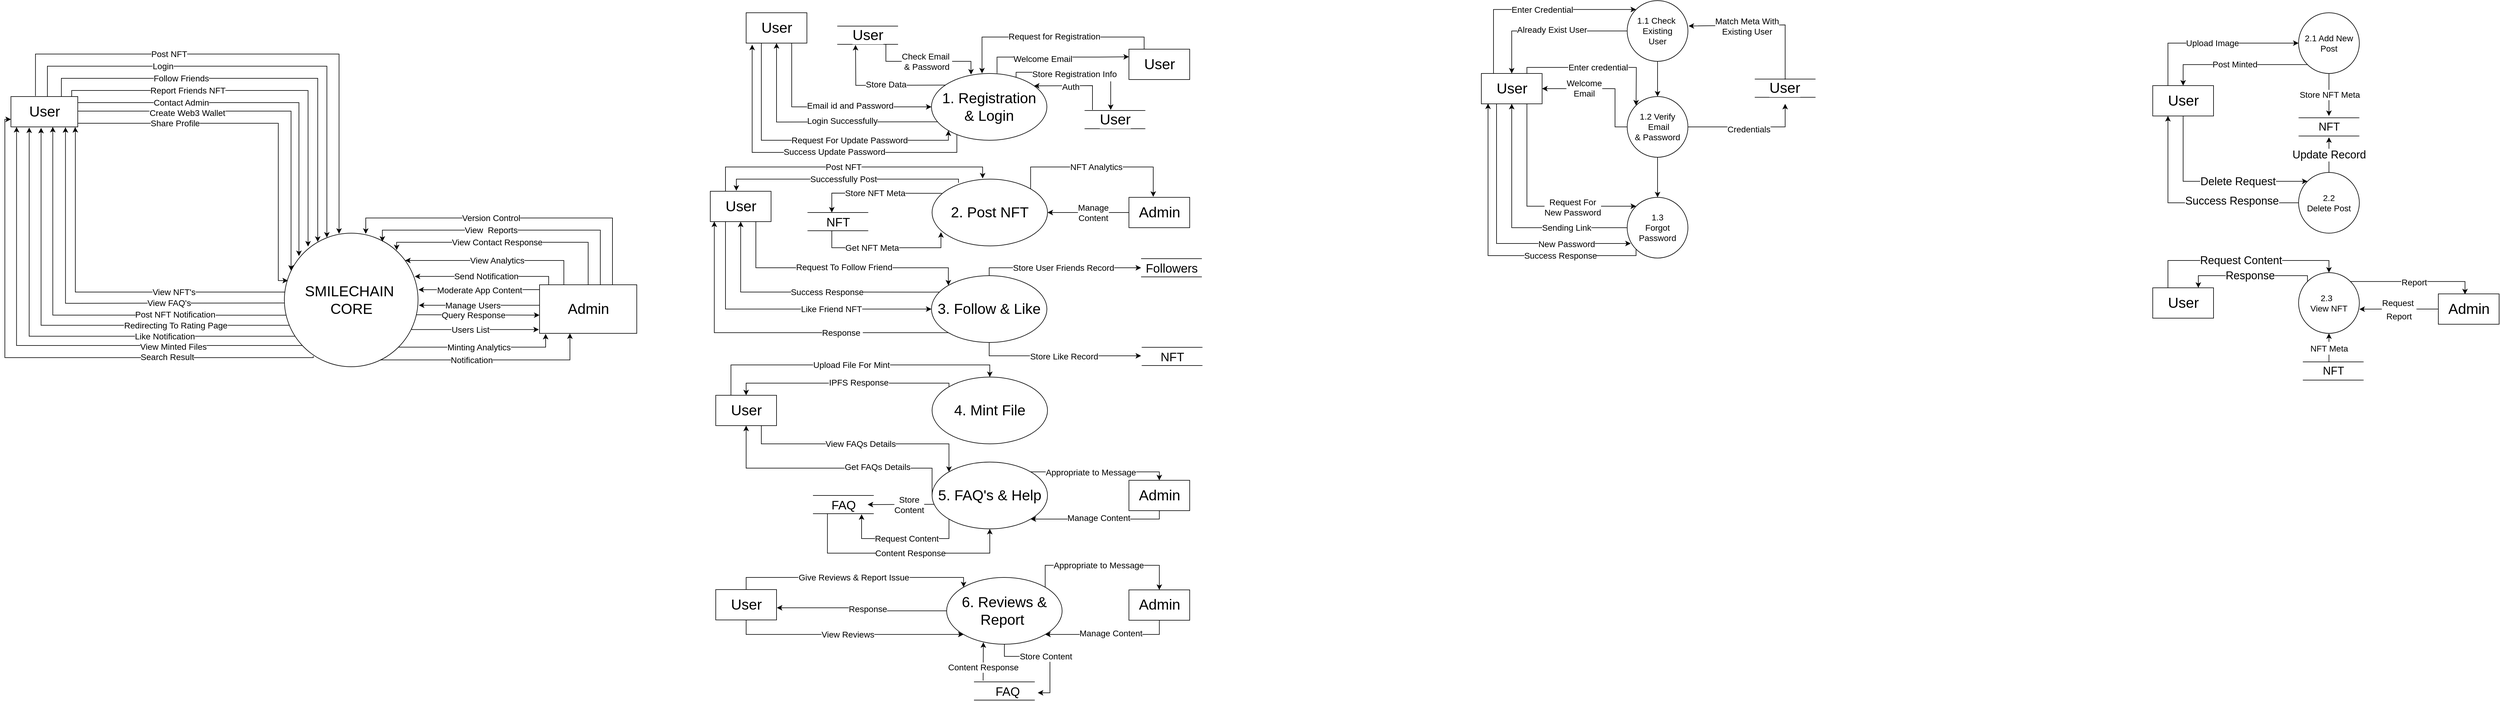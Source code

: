 <mxfile version="20.8.10" type="github">
  <diagram name="Page-1" id="5d7acffa-a066-3a61-03fe-96351882024d">
    <mxGraphModel dx="538" dy="229" grid="1" gridSize="10" guides="1" tooltips="1" connect="1" arrows="1" fold="1" page="1" pageScale="1" pageWidth="1100" pageHeight="850" background="#ffffff" math="0" shadow="0">
      <root>
        <mxCell id="0" />
        <mxCell id="1" parent="0" />
        <mxCell id="1QMK_9NGRWRiEumfAoep-103" value="View FAQ&#39;s" style="edgeStyle=orthogonalEdgeStyle;rounded=0;orthogonalLoop=1;jettySize=auto;html=1;exitX=0;exitY=0.5;exitDx=0;exitDy=0;entryX=0.816;entryY=1.011;entryDx=0;entryDy=0;entryPerimeter=0;fontSize=14;" edge="1" parent="1" target="1QMK_9NGRWRiEumfAoep-128">
          <mxGeometry x="-0.415" relative="1" as="geometry">
            <mxPoint x="490.0" y="578" as="sourcePoint" />
            <mxPoint x="129.98" y="292.85" as="targetPoint" />
            <mxPoint as="offset" />
          </mxGeometry>
        </mxCell>
        <mxCell id="1QMK_9NGRWRiEumfAoep-104" style="edgeStyle=orthogonalEdgeStyle;rounded=0;orthogonalLoop=1;jettySize=auto;html=1;fontSize=14;entryX=0.626;entryY=1;entryDx=0;entryDy=0;entryPerimeter=0;exitX=0.014;exitY=0.614;exitDx=0;exitDy=0;exitPerimeter=0;" edge="1" parent="1" source="1QMK_9NGRWRiEumfAoep-117" target="1QMK_9NGRWRiEumfAoep-128">
          <mxGeometry relative="1" as="geometry">
            <mxPoint x="300.0" y="558" as="targetPoint" />
            <mxPoint x="470" y="618" as="sourcePoint" />
            <Array as="points">
              <mxPoint x="470" y="598" />
              <mxPoint x="109" y="598" />
            </Array>
          </mxGeometry>
        </mxCell>
        <mxCell id="1QMK_9NGRWRiEumfAoep-105" value="Post NFT Notification" style="edgeLabel;html=1;align=center;verticalAlign=middle;resizable=0;points=[];fontSize=14;" vertex="1" connectable="0" parent="1QMK_9NGRWRiEumfAoep-104">
          <mxGeometry x="-0.481" y="-1" relative="1" as="geometry">
            <mxPoint x="-3" as="offset" />
          </mxGeometry>
        </mxCell>
        <mxCell id="1QMK_9NGRWRiEumfAoep-106" style="edgeStyle=orthogonalEdgeStyle;rounded=0;orthogonalLoop=1;jettySize=auto;html=1;exitX=0.038;exitY=0.69;exitDx=0;exitDy=0;entryX=0.451;entryY=1.03;entryDx=0;entryDy=0;entryPerimeter=0;fontSize=14;exitPerimeter=0;" edge="1" parent="1" source="1QMK_9NGRWRiEumfAoep-117" target="1QMK_9NGRWRiEumfAoep-128">
          <mxGeometry relative="1" as="geometry" />
        </mxCell>
        <mxCell id="1QMK_9NGRWRiEumfAoep-107" value="Redirecting To Rating Page" style="edgeLabel;html=1;align=center;verticalAlign=middle;resizable=0;points=[];fontSize=14;" vertex="1" connectable="0" parent="1QMK_9NGRWRiEumfAoep-106">
          <mxGeometry x="-0.449" relative="1" as="geometry">
            <mxPoint x="14" as="offset" />
          </mxGeometry>
        </mxCell>
        <mxCell id="1QMK_9NGRWRiEumfAoep-108" style="edgeStyle=orthogonalEdgeStyle;rounded=0;orthogonalLoop=1;jettySize=auto;html=1;exitX=0;exitY=1;exitDx=0;exitDy=0;entryX=0.084;entryY=1.003;entryDx=0;entryDy=0;entryPerimeter=0;fontSize=14;" edge="1" parent="1" source="1QMK_9NGRWRiEumfAoep-117" target="1QMK_9NGRWRiEumfAoep-128">
          <mxGeometry relative="1" as="geometry">
            <Array as="points">
              <mxPoint x="522" y="648" />
              <mxPoint x="49" y="648" />
            </Array>
          </mxGeometry>
        </mxCell>
        <mxCell id="1QMK_9NGRWRiEumfAoep-109" value="View Minted Files" style="edgeLabel;html=1;align=center;verticalAlign=middle;resizable=0;points=[];fontSize=14;" vertex="1" connectable="0" parent="1QMK_9NGRWRiEumfAoep-108">
          <mxGeometry x="-0.477" y="2" relative="1" as="geometry">
            <mxPoint as="offset" />
          </mxGeometry>
        </mxCell>
        <mxCell id="1QMK_9NGRWRiEumfAoep-110" style="edgeStyle=orthogonalEdgeStyle;rounded=0;orthogonalLoop=1;jettySize=auto;html=1;exitX=0.216;exitY=0.92;exitDx=0;exitDy=0;fontSize=14;entryX=0;entryY=0.75;entryDx=0;entryDy=0;exitPerimeter=0;" edge="1" parent="1" source="1QMK_9NGRWRiEumfAoep-117" target="1QMK_9NGRWRiEumfAoep-128">
          <mxGeometry relative="1" as="geometry">
            <mxPoint x="220" y="678.0" as="targetPoint" />
            <Array as="points">
              <mxPoint x="538" y="668" />
              <mxPoint x="30" y="668" />
              <mxPoint x="30" y="275" />
            </Array>
          </mxGeometry>
        </mxCell>
        <mxCell id="1QMK_9NGRWRiEumfAoep-111" value="Search Result" style="edgeLabel;html=1;align=center;verticalAlign=middle;resizable=0;points=[];fontSize=14;" vertex="1" connectable="0" parent="1QMK_9NGRWRiEumfAoep-110">
          <mxGeometry x="-0.467" y="-1" relative="1" as="geometry">
            <mxPoint as="offset" />
          </mxGeometry>
        </mxCell>
        <mxCell id="1QMK_9NGRWRiEumfAoep-112" style="edgeStyle=orthogonalEdgeStyle;rounded=0;orthogonalLoop=1;jettySize=auto;html=1;exitX=0.986;exitY=0.611;exitDx=0;exitDy=0;fontSize=14;exitPerimeter=0;entryX=-0.001;entryY=0.625;entryDx=0;entryDy=0;entryPerimeter=0;" edge="1" parent="1" source="1QMK_9NGRWRiEumfAoep-117" target="1QMK_9NGRWRiEumfAoep-137">
          <mxGeometry relative="1" as="geometry">
            <mxPoint x="890" y="618" as="targetPoint" />
            <Array as="points">
              <mxPoint x="720" y="597" />
            </Array>
          </mxGeometry>
        </mxCell>
        <mxCell id="1QMK_9NGRWRiEumfAoep-113" value="Query Response" style="edgeLabel;html=1;align=center;verticalAlign=middle;resizable=0;points=[];fontSize=14;" vertex="1" connectable="0" parent="1QMK_9NGRWRiEumfAoep-112">
          <mxGeometry x="-0.247" y="2" relative="1" as="geometry">
            <mxPoint x="17" y="2" as="offset" />
          </mxGeometry>
        </mxCell>
        <mxCell id="1QMK_9NGRWRiEumfAoep-114" style="edgeStyle=orthogonalEdgeStyle;rounded=0;orthogonalLoop=1;jettySize=auto;html=1;entryX=-0.007;entryY=0.922;entryDx=0;entryDy=0;entryPerimeter=0;fontSize=14;exitX=0.954;exitY=0.717;exitDx=0;exitDy=0;exitPerimeter=0;" edge="1" parent="1" source="1QMK_9NGRWRiEumfAoep-117" target="1QMK_9NGRWRiEumfAoep-137">
          <mxGeometry relative="1" as="geometry">
            <mxPoint x="740" y="648" as="sourcePoint" />
            <Array as="points">
              <mxPoint x="700" y="622" />
            </Array>
          </mxGeometry>
        </mxCell>
        <mxCell id="1QMK_9NGRWRiEumfAoep-115" value="Users List" style="edgeLabel;html=1;align=center;verticalAlign=middle;resizable=0;points=[];fontSize=14;" vertex="1" connectable="0" parent="1QMK_9NGRWRiEumfAoep-114">
          <mxGeometry x="-0.083" relative="1" as="geometry">
            <mxPoint as="offset" />
          </mxGeometry>
        </mxCell>
        <mxCell id="1QMK_9NGRWRiEumfAoep-116" value="Minting Analytics" style="edgeStyle=orthogonalEdgeStyle;rounded=0;orthogonalLoop=1;jettySize=auto;html=1;exitX=1;exitY=1;exitDx=0;exitDy=0;fontSize=14;entryX=0.057;entryY=1.011;entryDx=0;entryDy=0;entryPerimeter=0;" edge="1" parent="1" source="1QMK_9NGRWRiEumfAoep-117" target="1QMK_9NGRWRiEumfAoep-137">
          <mxGeometry relative="1" as="geometry">
            <mxPoint x="930" y="648" as="targetPoint" />
            <Array as="points">
              <mxPoint x="920" y="651" />
              <mxPoint x="920" y="629" />
            </Array>
          </mxGeometry>
        </mxCell>
        <mxCell id="1QMK_9NGRWRiEumfAoep-117" value="&lt;font style=&quot;font-size: 24px;&quot;&gt;SMILECHAIN&amp;nbsp;&lt;br&gt;CORE&lt;br&gt;&lt;/font&gt;" style="shape=ellipse;html=1;dashed=0;whitespace=wrap;aspect=fixed;perimeter=ellipsePerimeter;" vertex="1" parent="1">
          <mxGeometry x="490" y="463" width="220" height="220" as="geometry" />
        </mxCell>
        <mxCell id="1QMK_9NGRWRiEumfAoep-118" value="&lt;font style=&quot;font-size: 14px;&quot;&gt;Create Web3 Wallet&lt;/font&gt;" style="edgeStyle=orthogonalEdgeStyle;rounded=0;orthogonalLoop=1;jettySize=auto;html=1;fontSize=24;exitX=1;exitY=0.5;exitDx=0;exitDy=0;entryX=0.05;entryY=0.285;entryDx=0;entryDy=0;entryPerimeter=0;" edge="1" parent="1">
          <mxGeometry x="-0.413" relative="1" as="geometry">
            <Array as="points">
              <mxPoint x="501" y="262" />
            </Array>
            <mxPoint as="offset" />
            <mxPoint x="150" y="262.0" as="sourcePoint" />
            <mxPoint x="501" y="524.7" as="targetPoint" />
          </mxGeometry>
        </mxCell>
        <mxCell id="1QMK_9NGRWRiEumfAoep-119" value="Login" style="edgeStyle=orthogonalEdgeStyle;rounded=0;orthogonalLoop=1;jettySize=auto;html=1;exitX=0.25;exitY=0;exitDx=0;exitDy=0;fontSize=14;entryX=0.318;entryY=0.033;entryDx=0;entryDy=0;entryPerimeter=0;" edge="1" parent="1" source="1QMK_9NGRWRiEumfAoep-128" target="1QMK_9NGRWRiEumfAoep-117">
          <mxGeometry x="-0.339" relative="1" as="geometry">
            <mxPoint as="offset" />
            <mxPoint x="560" y="458" as="targetPoint" />
            <Array as="points">
              <mxPoint x="100" y="238" />
              <mxPoint x="100" y="188" />
              <mxPoint x="560" y="188" />
            </Array>
          </mxGeometry>
        </mxCell>
        <mxCell id="1QMK_9NGRWRiEumfAoep-120" style="edgeStyle=orthogonalEdgeStyle;rounded=0;orthogonalLoop=1;jettySize=auto;html=1;exitX=0.75;exitY=0;exitDx=0;exitDy=0;fontSize=14;entryX=0.236;entryY=0.065;entryDx=0;entryDy=0;entryPerimeter=0;" edge="1" parent="1">
          <mxGeometry relative="1" as="geometry">
            <mxPoint x="544.92" y="477.3" as="targetPoint" />
            <Array as="points">
              <mxPoint x="123" y="238" />
              <mxPoint x="123" y="208" />
              <mxPoint x="545" y="208" />
            </Array>
            <mxPoint x="125.5" y="238" as="sourcePoint" />
          </mxGeometry>
        </mxCell>
        <mxCell id="1QMK_9NGRWRiEumfAoep-121" value="Follow Friends" style="edgeLabel;html=1;align=center;verticalAlign=middle;resizable=0;points=[];fontSize=14;" vertex="1" connectable="0" parent="1QMK_9NGRWRiEumfAoep-120">
          <mxGeometry x="-0.001" y="1" relative="1" as="geometry">
            <mxPoint x="-132" y="1" as="offset" />
          </mxGeometry>
        </mxCell>
        <mxCell id="1QMK_9NGRWRiEumfAoep-122" style="edgeStyle=orthogonalEdgeStyle;rounded=0;orthogonalLoop=1;jettySize=auto;html=1;exitX=0.909;exitY=0;exitDx=0;exitDy=0;fontSize=14;exitPerimeter=0;" edge="1" parent="1" source="1QMK_9NGRWRiEumfAoep-128">
          <mxGeometry relative="1" as="geometry">
            <mxPoint x="150.11" y="254.9" as="sourcePoint" />
            <mxPoint x="529" y="485" as="targetPoint" />
            <Array as="points">
              <mxPoint x="140" y="228" />
              <mxPoint x="529" y="228" />
            </Array>
          </mxGeometry>
        </mxCell>
        <mxCell id="1QMK_9NGRWRiEumfAoep-123" value="Report Friends NFT" style="edgeLabel;html=1;align=center;verticalAlign=middle;resizable=0;points=[];fontSize=14;" vertex="1" connectable="0" parent="1QMK_9NGRWRiEumfAoep-122">
          <mxGeometry x="-0.118" y="2" relative="1" as="geometry">
            <mxPoint x="-89" y="2" as="offset" />
          </mxGeometry>
        </mxCell>
        <mxCell id="1QMK_9NGRWRiEumfAoep-124" value="&lt;font style=&quot;font-size: 14px;&quot;&gt;Contact Admin&lt;/font&gt;" style="edgeStyle=orthogonalEdgeStyle;rounded=0;orthogonalLoop=1;jettySize=auto;html=1;exitX=0.993;exitY=0.697;exitDx=0;exitDy=0;exitPerimeter=0;" edge="1" parent="1" source="1QMK_9NGRWRiEumfAoep-128">
          <mxGeometry x="-0.391" relative="1" as="geometry">
            <Array as="points">
              <mxPoint x="149" y="248" />
              <mxPoint x="514" y="248" />
            </Array>
            <mxPoint as="offset" />
            <mxPoint x="154" y="270.5" as="sourcePoint" />
            <mxPoint x="514" y="500.687" as="targetPoint" />
          </mxGeometry>
        </mxCell>
        <mxCell id="1QMK_9NGRWRiEumfAoep-125" value="Share Profile" style="edgeStyle=orthogonalEdgeStyle;rounded=0;orthogonalLoop=1;jettySize=auto;html=1;exitX=1;exitY=0.75;exitDx=0;exitDy=0;entryX=0.027;entryY=0.337;entryDx=0;entryDy=0;entryPerimeter=0;fontSize=14;" edge="1" parent="1">
          <mxGeometry x="-0.465" relative="1" as="geometry">
            <Array as="points">
              <mxPoint x="150" y="282" />
              <mxPoint x="480" y="282" />
              <mxPoint x="480" y="541" />
            </Array>
            <mxPoint x="150" y="279.5" as="sourcePoint" />
            <mxPoint x="495.94" y="541.14" as="targetPoint" />
            <mxPoint as="offset" />
          </mxGeometry>
        </mxCell>
        <mxCell id="1QMK_9NGRWRiEumfAoep-126" style="edgeStyle=orthogonalEdgeStyle;rounded=0;orthogonalLoop=1;jettySize=auto;html=1;exitX=0.367;exitY=-0.019;exitDx=0;exitDy=0;exitPerimeter=0;" edge="1" parent="1" source="1QMK_9NGRWRiEumfAoep-128">
          <mxGeometry relative="1" as="geometry">
            <mxPoint x="80" y="188" as="sourcePoint" />
            <mxPoint x="580" y="464" as="targetPoint" />
            <Array as="points">
              <mxPoint x="80" y="168" />
              <mxPoint x="580" y="168" />
            </Array>
          </mxGeometry>
        </mxCell>
        <mxCell id="1QMK_9NGRWRiEumfAoep-127" value="&lt;font style=&quot;font-size: 14px;&quot;&gt;Post NFT&lt;/font&gt;" style="edgeLabel;html=1;align=center;verticalAlign=middle;resizable=0;points=[];" vertex="1" connectable="0" parent="1QMK_9NGRWRiEumfAoep-126">
          <mxGeometry x="-0.088" y="2" relative="1" as="geometry">
            <mxPoint x="-106" y="2" as="offset" />
          </mxGeometry>
        </mxCell>
        <mxCell id="1QMK_9NGRWRiEumfAoep-128" value="&lt;font style=&quot;font-size: 24px;&quot;&gt;User&lt;/font&gt;" style="html=1;dashed=0;whitespace=wrap;" vertex="1" parent="1">
          <mxGeometry x="40" y="238" width="110" height="50" as="geometry" />
        </mxCell>
        <mxCell id="1QMK_9NGRWRiEumfAoep-129" value="&lt;font style=&quot;font-size: 14px;&quot;&gt;View&amp;nbsp; Reports&lt;/font&gt;" style="edgeStyle=orthogonalEdgeStyle;rounded=0;orthogonalLoop=1;jettySize=auto;html=1;exitX=0.5;exitY=0;exitDx=0;exitDy=0;entryX=0.733;entryY=0.064;entryDx=0;entryDy=0;entryPerimeter=0;" edge="1" parent="1" source="1QMK_9NGRWRiEumfAoep-137" target="1QMK_9NGRWRiEumfAoep-117">
          <mxGeometry x="0.189" relative="1" as="geometry">
            <mxPoint as="offset" />
            <Array as="points">
              <mxPoint x="1010" y="548" />
              <mxPoint x="1010" y="458" />
              <mxPoint x="651" y="458" />
            </Array>
          </mxGeometry>
        </mxCell>
        <mxCell id="1QMK_9NGRWRiEumfAoep-130" value="View Contact Response" style="edgeStyle=orthogonalEdgeStyle;rounded=0;orthogonalLoop=1;jettySize=auto;html=1;exitX=0.25;exitY=0;exitDx=0;exitDy=0;entryX=0.84;entryY=0.127;entryDx=0;entryDy=0;entryPerimeter=0;fontSize=14;" edge="1" parent="1" source="1QMK_9NGRWRiEumfAoep-137" target="1QMK_9NGRWRiEumfAoep-117">
          <mxGeometry x="0.187" relative="1" as="geometry">
            <Array as="points">
              <mxPoint x="990" y="548" />
              <mxPoint x="990" y="478" />
              <mxPoint x="675" y="478" />
            </Array>
            <mxPoint as="offset" />
          </mxGeometry>
        </mxCell>
        <mxCell id="1QMK_9NGRWRiEumfAoep-131" value="View Analytics" style="edgeStyle=orthogonalEdgeStyle;rounded=0;orthogonalLoop=1;jettySize=auto;html=1;exitX=0.25;exitY=0;exitDx=0;exitDy=0;fontSize=14;" edge="1" parent="1" source="1QMK_9NGRWRiEumfAoep-137" target="1QMK_9NGRWRiEumfAoep-117">
          <mxGeometry x="-0.004" relative="1" as="geometry">
            <Array as="points">
              <mxPoint x="950" y="508" />
            </Array>
            <mxPoint as="offset" />
          </mxGeometry>
        </mxCell>
        <mxCell id="1QMK_9NGRWRiEumfAoep-132" value="Send Notification" style="edgeStyle=orthogonalEdgeStyle;rounded=0;orthogonalLoop=1;jettySize=auto;html=1;exitX=0.094;exitY=0.021;exitDx=0;exitDy=0;entryX=0.975;entryY=0.324;entryDx=0;entryDy=0;entryPerimeter=0;fontSize=14;exitPerimeter=0;" edge="1" parent="1" source="1QMK_9NGRWRiEumfAoep-137" target="1QMK_9NGRWRiEumfAoep-117">
          <mxGeometry relative="1" as="geometry">
            <Array as="points">
              <mxPoint x="925" y="534" />
            </Array>
          </mxGeometry>
        </mxCell>
        <mxCell id="1QMK_9NGRWRiEumfAoep-133" value="Moderate App Content" style="edgeStyle=orthogonalEdgeStyle;rounded=0;orthogonalLoop=1;jettySize=auto;html=1;exitX=0.001;exitY=0.1;exitDx=0;exitDy=0;entryX=1.003;entryY=0.428;entryDx=0;entryDy=0;entryPerimeter=0;fontSize=14;exitPerimeter=0;" edge="1" parent="1" source="1QMK_9NGRWRiEumfAoep-137">
          <mxGeometry relative="1" as="geometry">
            <Array as="points" />
            <mxPoint x="909.52" y="560.68" as="sourcePoint" />
            <mxPoint x="710.66" y="556.16" as="targetPoint" />
          </mxGeometry>
        </mxCell>
        <mxCell id="1QMK_9NGRWRiEumfAoep-134" value="Version Control" style="edgeStyle=orthogonalEdgeStyle;rounded=0;orthogonalLoop=1;jettySize=auto;html=1;exitX=0.75;exitY=0;exitDx=0;exitDy=0;entryX=0.609;entryY=0.005;entryDx=0;entryDy=0;entryPerimeter=0;fontSize=14;" edge="1" parent="1" source="1QMK_9NGRWRiEumfAoep-137" target="1QMK_9NGRWRiEumfAoep-117">
          <mxGeometry x="0.144" relative="1" as="geometry">
            <Array as="points">
              <mxPoint x="1030" y="438" />
              <mxPoint x="624" y="438" />
            </Array>
            <mxPoint as="offset" />
          </mxGeometry>
        </mxCell>
        <mxCell id="1QMK_9NGRWRiEumfAoep-135" style="edgeStyle=orthogonalEdgeStyle;rounded=0;orthogonalLoop=1;jettySize=auto;html=1;exitX=0;exitY=0.5;exitDx=0;exitDy=0;entryX=1.006;entryY=0.54;entryDx=0;entryDy=0;entryPerimeter=0;fontSize=14;" edge="1" parent="1" source="1QMK_9NGRWRiEumfAoep-137" target="1QMK_9NGRWRiEumfAoep-117">
          <mxGeometry relative="1" as="geometry">
            <Array as="points">
              <mxPoint x="910" y="582" />
            </Array>
          </mxGeometry>
        </mxCell>
        <mxCell id="1QMK_9NGRWRiEumfAoep-136" value="Manage Users" style="edgeLabel;html=1;align=center;verticalAlign=middle;resizable=0;points=[];fontSize=14;" vertex="1" connectable="0" parent="1QMK_9NGRWRiEumfAoep-135">
          <mxGeometry x="0.137" relative="1" as="geometry">
            <mxPoint as="offset" />
          </mxGeometry>
        </mxCell>
        <mxCell id="1QMK_9NGRWRiEumfAoep-137" value="&lt;span style=&quot;font-size: 24px;&quot;&gt;Admin&lt;/span&gt;" style="html=1;dashed=0;whitespace=wrap;" vertex="1" parent="1">
          <mxGeometry x="910" y="548" width="160" height="80" as="geometry" />
        </mxCell>
        <mxCell id="1QMK_9NGRWRiEumfAoep-138" style="edgeStyle=orthogonalEdgeStyle;rounded=0;orthogonalLoop=1;jettySize=auto;html=1;exitX=0.038;exitY=0.69;exitDx=0;exitDy=0;entryX=0.273;entryY=1.019;entryDx=0;entryDy=0;entryPerimeter=0;fontSize=14;exitPerimeter=0;" edge="1" parent="1" target="1QMK_9NGRWRiEumfAoep-128">
          <mxGeometry relative="1" as="geometry">
            <mxPoint x="507.36" y="632.8" as="sourcePoint" />
            <mxPoint x="98.61" y="307.5" as="targetPoint" />
            <Array as="points">
              <mxPoint x="70" y="633" />
            </Array>
          </mxGeometry>
        </mxCell>
        <mxCell id="1QMK_9NGRWRiEumfAoep-139" value="Like Notification" style="edgeLabel;html=1;align=center;verticalAlign=middle;resizable=0;points=[];fontSize=14;" vertex="1" connectable="0" parent="1QMK_9NGRWRiEumfAoep-138">
          <mxGeometry x="-0.449" relative="1" as="geometry">
            <mxPoint as="offset" />
          </mxGeometry>
        </mxCell>
        <mxCell id="1QMK_9NGRWRiEumfAoep-140" value="View NFT&#39;s" style="edgeStyle=orthogonalEdgeStyle;rounded=0;orthogonalLoop=1;jettySize=auto;html=1;exitX=0;exitY=0.5;exitDx=0;exitDy=0;entryX=0.961;entryY=1.006;entryDx=0;entryDy=0;entryPerimeter=0;fontSize=14;" edge="1" parent="1" target="1QMK_9NGRWRiEumfAoep-128">
          <mxGeometry x="-0.407" relative="1" as="geometry">
            <mxPoint x="491.0" y="560" as="sourcePoint" />
            <mxPoint x="130.76" y="270.55" as="targetPoint" />
            <mxPoint as="offset" />
            <Array as="points">
              <mxPoint x="146" y="560" />
              <mxPoint x="146" y="298" />
            </Array>
          </mxGeometry>
        </mxCell>
        <mxCell id="1QMK_9NGRWRiEumfAoep-141" style="edgeStyle=orthogonalEdgeStyle;rounded=0;orthogonalLoop=1;jettySize=auto;html=1;exitX=0.719;exitY=0.949;exitDx=0;exitDy=0;fontSize=14;exitPerimeter=0;" edge="1" parent="1" source="1QMK_9NGRWRiEumfAoep-117">
          <mxGeometry relative="1" as="geometry">
            <mxPoint x="650.6" y="672" as="sourcePoint" />
            <mxPoint x="960" y="628" as="targetPoint" />
            <Array as="points">
              <mxPoint x="960" y="672" />
            </Array>
          </mxGeometry>
        </mxCell>
        <mxCell id="1QMK_9NGRWRiEumfAoep-142" value="Notification" style="edgeLabel;html=1;align=center;verticalAlign=middle;resizable=0;points=[];fontSize=14;" vertex="1" connectable="0" parent="1QMK_9NGRWRiEumfAoep-141">
          <mxGeometry x="-0.159" relative="1" as="geometry">
            <mxPoint as="offset" />
          </mxGeometry>
        </mxCell>
        <mxCell id="1QMK_9NGRWRiEumfAoep-147" style="edgeStyle=orthogonalEdgeStyle;rounded=0;orthogonalLoop=1;jettySize=auto;html=1;entryX=0.5;entryY=1;entryDx=0;entryDy=0;fontSize=14;exitX=0.053;exitY=0.724;exitDx=0;exitDy=0;exitPerimeter=0;" edge="1" parent="1" source="1QMK_9NGRWRiEumfAoep-143" target="1QMK_9NGRWRiEumfAoep-144">
          <mxGeometry relative="1" as="geometry">
            <mxPoint x="1550" y="310" as="sourcePoint" />
            <Array as="points">
              <mxPoint x="1550" y="280" />
              <mxPoint x="1300" y="280" />
            </Array>
          </mxGeometry>
        </mxCell>
        <mxCell id="1QMK_9NGRWRiEumfAoep-148" value="Login Successfully" style="edgeLabel;html=1;align=center;verticalAlign=middle;resizable=0;points=[];fontSize=14;" vertex="1" connectable="0" parent="1QMK_9NGRWRiEumfAoep-147">
          <mxGeometry x="-0.206" y="-2" relative="1" as="geometry">
            <mxPoint as="offset" />
          </mxGeometry>
        </mxCell>
        <mxCell id="1QMK_9NGRWRiEumfAoep-151" style="edgeStyle=orthogonalEdgeStyle;rounded=0;orthogonalLoop=1;jettySize=auto;html=1;exitX=0;exitY=0;exitDx=0;exitDy=0;fontSize=14;" edge="1" parent="1">
          <mxGeometry relative="1" as="geometry">
            <mxPoint x="1430" y="153" as="targetPoint" />
            <mxPoint x="1582.81" y="219.118" as="sourcePoint" />
          </mxGeometry>
        </mxCell>
        <mxCell id="1QMK_9NGRWRiEumfAoep-153" value="Store Data" style="edgeLabel;html=1;align=center;verticalAlign=middle;resizable=0;points=[];fontSize=14;" vertex="1" connectable="0" parent="1QMK_9NGRWRiEumfAoep-151">
          <mxGeometry x="-0.056" y="-2" relative="1" as="geometry">
            <mxPoint as="offset" />
          </mxGeometry>
        </mxCell>
        <mxCell id="1QMK_9NGRWRiEumfAoep-155" value="&lt;span style=&quot;font-size: 14px;&quot;&gt;Welcome Email&lt;/span&gt;" style="edgeStyle=orthogonalEdgeStyle;rounded=0;orthogonalLoop=1;jettySize=auto;html=1;fontSize=24;exitX=0.568;exitY=-0.002;exitDx=0;exitDy=0;exitPerimeter=0;entryX=0;entryY=0.25;entryDx=0;entryDy=0;" edge="1" parent="1" source="1QMK_9NGRWRiEumfAoep-143" target="1QMK_9NGRWRiEumfAoep-154">
          <mxGeometry x="-0.162" relative="1" as="geometry">
            <mxPoint x="1840" y="250" as="sourcePoint" />
            <mxPoint x="1830" y="250" as="targetPoint" />
            <Array as="points">
              <mxPoint x="1663" y="173" />
              <mxPoint x="1830" y="173" />
            </Array>
            <mxPoint as="offset" />
          </mxGeometry>
        </mxCell>
        <mxCell id="1QMK_9NGRWRiEumfAoep-163" style="edgeStyle=orthogonalEdgeStyle;rounded=0;orthogonalLoop=1;jettySize=auto;html=1;exitX=0.22;exitY=0.912;exitDx=0;exitDy=0;entryX=0.099;entryY=1.052;entryDx=0;entryDy=0;entryPerimeter=0;fontSize=14;exitPerimeter=0;" edge="1" parent="1" source="1QMK_9NGRWRiEumfAoep-143" target="1QMK_9NGRWRiEumfAoep-144">
          <mxGeometry relative="1" as="geometry">
            <Array as="points">
              <mxPoint x="1597" y="330" />
              <mxPoint x="1260" y="330" />
            </Array>
          </mxGeometry>
        </mxCell>
        <mxCell id="1QMK_9NGRWRiEumfAoep-164" value="Success Update Password" style="edgeLabel;html=1;align=center;verticalAlign=middle;resizable=0;points=[];fontSize=14;" vertex="1" connectable="0" parent="1QMK_9NGRWRiEumfAoep-163">
          <mxGeometry x="-0.148" y="-1" relative="1" as="geometry">
            <mxPoint as="offset" />
          </mxGeometry>
        </mxCell>
        <mxCell id="1QMK_9NGRWRiEumfAoep-143" value="&lt;font style=&quot;font-size: 24px;&quot;&gt;1. Registration&lt;br&gt;&amp;amp; Login&lt;/font&gt;" style="ellipse;whiteSpace=wrap;html=1;fontSize=14;" vertex="1" parent="1">
          <mxGeometry x="1555" y="200" width="190" height="110" as="geometry" />
        </mxCell>
        <mxCell id="1QMK_9NGRWRiEumfAoep-145" style="edgeStyle=orthogonalEdgeStyle;rounded=0;orthogonalLoop=1;jettySize=auto;html=1;exitX=0.75;exitY=1;exitDx=0;exitDy=0;entryX=0;entryY=0.5;entryDx=0;entryDy=0;fontSize=24;" edge="1" parent="1" source="1QMK_9NGRWRiEumfAoep-144" target="1QMK_9NGRWRiEumfAoep-143">
          <mxGeometry relative="1" as="geometry" />
        </mxCell>
        <mxCell id="1QMK_9NGRWRiEumfAoep-146" value="&lt;font style=&quot;font-size: 14px;&quot;&gt;Email id and Password&lt;/font&gt;" style="edgeLabel;html=1;align=center;verticalAlign=middle;resizable=0;points=[];fontSize=24;" vertex="1" connectable="0" parent="1QMK_9NGRWRiEumfAoep-145">
          <mxGeometry x="0.161" y="1" relative="1" as="geometry">
            <mxPoint x="6" y="-4" as="offset" />
          </mxGeometry>
        </mxCell>
        <mxCell id="1QMK_9NGRWRiEumfAoep-162" value="Request For Update Password" style="edgeStyle=orthogonalEdgeStyle;rounded=0;orthogonalLoop=1;jettySize=auto;html=1;exitX=0.25;exitY=1;exitDx=0;exitDy=0;entryX=0;entryY=1;entryDx=0;entryDy=0;fontSize=14;" edge="1" parent="1" source="1QMK_9NGRWRiEumfAoep-144" target="1QMK_9NGRWRiEumfAoep-143">
          <mxGeometry x="0.261" relative="1" as="geometry">
            <Array as="points">
              <mxPoint x="1275" y="310" />
              <mxPoint x="1583" y="310" />
            </Array>
            <mxPoint as="offset" />
          </mxGeometry>
        </mxCell>
        <mxCell id="1QMK_9NGRWRiEumfAoep-144" value="User" style="html=1;dashed=0;whitespace=wrap;fontSize=24;" vertex="1" parent="1">
          <mxGeometry x="1250" y="100" width="100" height="50" as="geometry" />
        </mxCell>
        <mxCell id="1QMK_9NGRWRiEumfAoep-150" value="&lt;font style=&quot;font-size: 24px;&quot;&gt;User&lt;/font&gt;" style="shape=link;html=1;rounded=0;fontSize=14;width=30;" edge="1" parent="1">
          <mxGeometry x="-0.002" width="100" relative="1" as="geometry">
            <mxPoint x="1400" y="137" as="sourcePoint" />
            <mxPoint x="1500" y="137" as="targetPoint" />
            <mxPoint as="offset" />
          </mxGeometry>
        </mxCell>
        <mxCell id="1QMK_9NGRWRiEumfAoep-152" value="Check Email&amp;nbsp;&lt;br&gt;&amp;amp; Password" style="endArrow=classic;html=1;rounded=0;fontSize=14;entryX=0.343;entryY=0.016;entryDx=0;entryDy=0;entryPerimeter=0;" edge="1" parent="1" target="1QMK_9NGRWRiEumfAoep-143">
          <mxGeometry width="50" height="50" relative="1" as="geometry">
            <mxPoint x="1480" y="152" as="sourcePoint" />
            <mxPoint x="1500" y="192" as="targetPoint" />
            <Array as="points">
              <mxPoint x="1480" y="180" />
              <mxPoint x="1550" y="180" />
              <mxPoint x="1620" y="180" />
              <mxPoint x="1620" y="190" />
            </Array>
          </mxGeometry>
        </mxCell>
        <mxCell id="1QMK_9NGRWRiEumfAoep-156" style="edgeStyle=orthogonalEdgeStyle;rounded=0;orthogonalLoop=1;jettySize=auto;html=1;exitX=0.25;exitY=0;exitDx=0;exitDy=0;entryX=0.438;entryY=-0.001;entryDx=0;entryDy=0;entryPerimeter=0;fontSize=14;" edge="1" parent="1" source="1QMK_9NGRWRiEumfAoep-154" target="1QMK_9NGRWRiEumfAoep-143">
          <mxGeometry relative="1" as="geometry" />
        </mxCell>
        <mxCell id="1QMK_9NGRWRiEumfAoep-157" value="Request for Registration" style="edgeLabel;html=1;align=center;verticalAlign=middle;resizable=0;points=[];fontSize=14;" vertex="1" connectable="0" parent="1QMK_9NGRWRiEumfAoep-156">
          <mxGeometry x="-0.031" y="-1" relative="1" as="geometry">
            <mxPoint as="offset" />
          </mxGeometry>
        </mxCell>
        <mxCell id="1QMK_9NGRWRiEumfAoep-154" value="User" style="html=1;dashed=0;whitespace=wrap;fontSize=24;" vertex="1" parent="1">
          <mxGeometry x="1880" y="160" width="100" height="50" as="geometry" />
        </mxCell>
        <mxCell id="1QMK_9NGRWRiEumfAoep-158" value="&lt;font style=&quot;font-size: 24px;&quot;&gt;User&lt;/font&gt;" style="shape=link;html=1;rounded=0;fontSize=14;width=30;" edge="1" parent="1">
          <mxGeometry x="-0.002" width="100" relative="1" as="geometry">
            <mxPoint x="1807" y="276" as="sourcePoint" />
            <mxPoint x="1907" y="276" as="targetPoint" />
            <mxPoint as="offset" />
          </mxGeometry>
        </mxCell>
        <mxCell id="1QMK_9NGRWRiEumfAoep-159" value="" style="endArrow=classic;html=1;rounded=0;fontSize=14;entryX=0.888;entryY=0.186;entryDx=0;entryDy=0;entryPerimeter=0;" edge="1" parent="1" target="1QMK_9NGRWRiEumfAoep-143">
          <mxGeometry width="50" height="50" relative="1" as="geometry">
            <mxPoint x="1820" y="260" as="sourcePoint" />
            <mxPoint x="1730" y="220.0" as="targetPoint" />
            <Array as="points">
              <mxPoint x="1820" y="240" />
              <mxPoint x="1820" y="220" />
            </Array>
          </mxGeometry>
        </mxCell>
        <mxCell id="1QMK_9NGRWRiEumfAoep-160" value="Auth" style="edgeLabel;html=1;align=center;verticalAlign=middle;resizable=0;points=[];fontSize=14;" vertex="1" connectable="0" parent="1QMK_9NGRWRiEumfAoep-159">
          <mxGeometry x="-0.015" relative="1" as="geometry">
            <mxPoint x="-9" y="2" as="offset" />
          </mxGeometry>
        </mxCell>
        <mxCell id="1QMK_9NGRWRiEumfAoep-161" value="&lt;span style=&quot;font-size: 14px;&quot;&gt;Store Registration Info&lt;/span&gt;" style="edgeStyle=orthogonalEdgeStyle;rounded=0;orthogonalLoop=1;jettySize=auto;html=1;fontSize=24;exitX=0.733;exitY=0.057;exitDx=0;exitDy=0;exitPerimeter=0;" edge="1" parent="1" source="1QMK_9NGRWRiEumfAoep-143">
          <mxGeometry x="-0.08" relative="1" as="geometry">
            <mxPoint x="1694.65" y="201.96" as="sourcePoint" />
            <mxPoint x="1850" y="260" as="targetPoint" />
            <Array as="points">
              <mxPoint x="1694" y="198" />
              <mxPoint x="1850" y="198" />
            </Array>
            <mxPoint as="offset" />
          </mxGeometry>
        </mxCell>
        <mxCell id="1QMK_9NGRWRiEumfAoep-187" style="edgeStyle=orthogonalEdgeStyle;rounded=0;orthogonalLoop=1;jettySize=auto;html=1;exitX=0.069;exitY=0.246;exitDx=0;exitDy=0;entryX=0.5;entryY=1;entryDx=0;entryDy=0;fontSize=14;exitPerimeter=0;" edge="1" parent="1" source="1QMK_9NGRWRiEumfAoep-165" target="1QMK_9NGRWRiEumfAoep-171">
          <mxGeometry relative="1" as="geometry">
            <Array as="points">
              <mxPoint x="1555" y="560" />
              <mxPoint x="1241" y="560" />
            </Array>
          </mxGeometry>
        </mxCell>
        <mxCell id="1QMK_9NGRWRiEumfAoep-188" value="Success Response" style="edgeLabel;html=1;align=center;verticalAlign=middle;resizable=0;points=[];fontSize=14;" vertex="1" connectable="0" parent="1QMK_9NGRWRiEumfAoep-187">
          <mxGeometry x="-0.165" relative="1" as="geometry">
            <mxPoint as="offset" />
          </mxGeometry>
        </mxCell>
        <mxCell id="1QMK_9NGRWRiEumfAoep-190" style="edgeStyle=orthogonalEdgeStyle;rounded=0;orthogonalLoop=1;jettySize=auto;html=1;exitX=0;exitY=1;exitDx=0;exitDy=0;entryX=0.066;entryY=0.997;entryDx=0;entryDy=0;entryPerimeter=0;fontSize=14;" edge="1" parent="1" source="1QMK_9NGRWRiEumfAoep-165" target="1QMK_9NGRWRiEumfAoep-171">
          <mxGeometry relative="1" as="geometry" />
        </mxCell>
        <mxCell id="1QMK_9NGRWRiEumfAoep-191" value="Response&amp;nbsp;" style="edgeLabel;html=1;align=center;verticalAlign=middle;resizable=0;points=[];fontSize=14;" vertex="1" connectable="0" parent="1QMK_9NGRWRiEumfAoep-190">
          <mxGeometry x="-0.382" relative="1" as="geometry">
            <mxPoint as="offset" />
          </mxGeometry>
        </mxCell>
        <mxCell id="1QMK_9NGRWRiEumfAoep-193" style="edgeStyle=orthogonalEdgeStyle;rounded=0;orthogonalLoop=1;jettySize=auto;html=1;exitX=0.5;exitY=0;exitDx=0;exitDy=0;fontSize=14;" edge="1" parent="1" source="1QMK_9NGRWRiEumfAoep-165">
          <mxGeometry relative="1" as="geometry">
            <mxPoint x="1900" y="520" as="targetPoint" />
            <mxPoint x="1650" y="527" as="sourcePoint" />
            <Array as="points">
              <mxPoint x="1650" y="520" />
              <mxPoint x="1900" y="520" />
            </Array>
          </mxGeometry>
        </mxCell>
        <mxCell id="1QMK_9NGRWRiEumfAoep-194" value="Store User Friends Record" style="edgeLabel;html=1;align=center;verticalAlign=middle;resizable=0;points=[];fontSize=14;" vertex="1" connectable="0" parent="1QMK_9NGRWRiEumfAoep-193">
          <mxGeometry x="0.027" relative="1" as="geometry">
            <mxPoint as="offset" />
          </mxGeometry>
        </mxCell>
        <mxCell id="1QMK_9NGRWRiEumfAoep-198" style="edgeStyle=orthogonalEdgeStyle;rounded=0;orthogonalLoop=1;jettySize=auto;html=1;exitX=0.5;exitY=1;exitDx=0;exitDy=0;fontSize=14;" edge="1" parent="1">
          <mxGeometry relative="1" as="geometry">
            <mxPoint x="1900" y="665" as="targetPoint" />
            <mxPoint x="1650" y="642" as="sourcePoint" />
            <Array as="points">
              <mxPoint x="1650" y="665" />
              <mxPoint x="1900" y="665" />
            </Array>
          </mxGeometry>
        </mxCell>
        <mxCell id="1QMK_9NGRWRiEumfAoep-165" value="&lt;span style=&quot;font-size: 24px;&quot;&gt;3. Follow &amp;amp; Like&lt;/span&gt;" style="ellipse;whiteSpace=wrap;html=1;fontSize=14;" vertex="1" parent="1">
          <mxGeometry x="1555" y="533" width="190" height="110" as="geometry" />
        </mxCell>
        <mxCell id="1QMK_9NGRWRiEumfAoep-174" value="Successfully Post" style="edgeStyle=orthogonalEdgeStyle;rounded=0;orthogonalLoop=1;jettySize=auto;html=1;exitX=0.229;exitY=0.056;exitDx=0;exitDy=0;entryX=0.429;entryY=-0.018;entryDx=0;entryDy=0;entryPerimeter=0;fontSize=14;exitPerimeter=0;" edge="1" parent="1" source="1QMK_9NGRWRiEumfAoep-166" target="1QMK_9NGRWRiEumfAoep-171">
          <mxGeometry relative="1" as="geometry">
            <Array as="points">
              <mxPoint x="1600" y="374" />
              <mxPoint x="1234" y="374" />
            </Array>
          </mxGeometry>
        </mxCell>
        <mxCell id="1QMK_9NGRWRiEumfAoep-176" style="edgeStyle=orthogonalEdgeStyle;rounded=0;orthogonalLoop=1;jettySize=auto;html=1;exitX=0.085;exitY=0.213;exitDx=0;exitDy=0;fontSize=20;exitPerimeter=0;" edge="1" parent="1" source="1QMK_9NGRWRiEumfAoep-166">
          <mxGeometry relative="1" as="geometry">
            <mxPoint x="1391" y="429" as="targetPoint" />
            <Array as="points">
              <mxPoint x="1556" y="397" />
              <mxPoint x="1391" y="397" />
            </Array>
          </mxGeometry>
        </mxCell>
        <mxCell id="1QMK_9NGRWRiEumfAoep-177" value="&lt;font style=&quot;font-size: 14px;&quot;&gt;Store NFT Meta&lt;/font&gt;" style="edgeLabel;html=1;align=center;verticalAlign=middle;resizable=0;points=[];fontSize=20;" vertex="1" connectable="0" parent="1QMK_9NGRWRiEumfAoep-176">
          <mxGeometry x="0.132" y="2" relative="1" as="geometry">
            <mxPoint x="10" y="-5" as="offset" />
          </mxGeometry>
        </mxCell>
        <mxCell id="1QMK_9NGRWRiEumfAoep-182" value="NFT Analytics" style="edgeStyle=orthogonalEdgeStyle;rounded=0;orthogonalLoop=1;jettySize=auto;html=1;exitX=1;exitY=0;exitDx=0;exitDy=0;entryX=0.395;entryY=-0.019;entryDx=0;entryDy=0;fontSize=14;entryPerimeter=0;" edge="1" parent="1" source="1QMK_9NGRWRiEumfAoep-166" target="1QMK_9NGRWRiEumfAoep-181">
          <mxGeometry relative="1" as="geometry">
            <Array as="points">
              <mxPoint x="1718" y="354" />
              <mxPoint x="1920" y="354" />
              <mxPoint x="1920" y="403" />
            </Array>
          </mxGeometry>
        </mxCell>
        <mxCell id="1QMK_9NGRWRiEumfAoep-166" value="&lt;span style=&quot;font-size: 24px;&quot;&gt;2. Post NFT&lt;/span&gt;" style="ellipse;whiteSpace=wrap;html=1;fontSize=14;" vertex="1" parent="1">
          <mxGeometry x="1556" y="374" width="190" height="110" as="geometry" />
        </mxCell>
        <mxCell id="1QMK_9NGRWRiEumfAoep-202" style="edgeStyle=orthogonalEdgeStyle;rounded=0;orthogonalLoop=1;jettySize=auto;html=1;exitX=0;exitY=0;exitDx=0;exitDy=0;entryX=0.5;entryY=0;entryDx=0;entryDy=0;fontSize=14;" edge="1" parent="1" source="1QMK_9NGRWRiEumfAoep-167" target="1QMK_9NGRWRiEumfAoep-200">
          <mxGeometry relative="1" as="geometry">
            <Array as="points">
              <mxPoint x="1584" y="710" />
              <mxPoint x="1250" y="710" />
            </Array>
          </mxGeometry>
        </mxCell>
        <mxCell id="1QMK_9NGRWRiEumfAoep-203" value="IPFS Response" style="edgeLabel;html=1;align=center;verticalAlign=middle;resizable=0;points=[];fontSize=14;" vertex="1" connectable="0" parent="1QMK_9NGRWRiEumfAoep-202">
          <mxGeometry x="-0.14" y="-1" relative="1" as="geometry">
            <mxPoint as="offset" />
          </mxGeometry>
        </mxCell>
        <mxCell id="1QMK_9NGRWRiEumfAoep-167" value="&lt;span style=&quot;font-size: 24px;&quot;&gt;4. Mint File&lt;/span&gt;" style="ellipse;whiteSpace=wrap;html=1;fontSize=14;" vertex="1" parent="1">
          <mxGeometry x="1556" y="700" width="190" height="110" as="geometry" />
        </mxCell>
        <mxCell id="1QMK_9NGRWRiEumfAoep-205" style="edgeStyle=orthogonalEdgeStyle;rounded=0;orthogonalLoop=1;jettySize=auto;html=1;exitX=0;exitY=0.5;exitDx=0;exitDy=0;entryX=0.5;entryY=1;entryDx=0;entryDy=0;fontSize=14;" edge="1" parent="1" source="1QMK_9NGRWRiEumfAoep-168" target="1QMK_9NGRWRiEumfAoep-200">
          <mxGeometry relative="1" as="geometry">
            <Array as="points">
              <mxPoint x="1556" y="850" />
              <mxPoint x="1250" y="850" />
            </Array>
          </mxGeometry>
        </mxCell>
        <mxCell id="1QMK_9NGRWRiEumfAoep-206" value="Get FAQs Details" style="edgeLabel;html=1;align=center;verticalAlign=middle;resizable=0;points=[];fontSize=14;" vertex="1" connectable="0" parent="1QMK_9NGRWRiEumfAoep-205">
          <mxGeometry x="-0.358" y="-2" relative="1" as="geometry">
            <mxPoint as="offset" />
          </mxGeometry>
        </mxCell>
        <mxCell id="1QMK_9NGRWRiEumfAoep-210" style="edgeStyle=orthogonalEdgeStyle;rounded=0;orthogonalLoop=1;jettySize=auto;html=1;exitX=0;exitY=1;exitDx=0;exitDy=0;fontSize=14;" edge="1" parent="1">
          <mxGeometry relative="1" as="geometry">
            <mxPoint x="1440" y="926" as="targetPoint" />
            <mxPoint x="1583.825" y="929.891" as="sourcePoint" />
            <Array as="points">
              <mxPoint x="1584" y="966" />
              <mxPoint x="1440" y="966" />
            </Array>
          </mxGeometry>
        </mxCell>
        <mxCell id="1QMK_9NGRWRiEumfAoep-211" value="Request Content" style="edgeLabel;html=1;align=center;verticalAlign=middle;resizable=0;points=[];fontSize=14;" vertex="1" connectable="0" parent="1QMK_9NGRWRiEumfAoep-210">
          <mxGeometry x="-0.035" relative="1" as="geometry">
            <mxPoint as="offset" />
          </mxGeometry>
        </mxCell>
        <mxCell id="1QMK_9NGRWRiEumfAoep-212" style="edgeStyle=orthogonalEdgeStyle;rounded=0;orthogonalLoop=1;jettySize=auto;html=1;exitX=0.018;exitY=0.633;exitDx=0;exitDy=0;fontSize=14;exitPerimeter=0;" edge="1" parent="1" source="1QMK_9NGRWRiEumfAoep-168">
          <mxGeometry relative="1" as="geometry">
            <mxPoint x="1450" y="910" as="targetPoint" />
            <Array as="points">
              <mxPoint x="1556" y="910" />
            </Array>
          </mxGeometry>
        </mxCell>
        <mxCell id="1QMK_9NGRWRiEumfAoep-213" value="Store&lt;br&gt;Content" style="edgeLabel;html=1;align=center;verticalAlign=middle;resizable=0;points=[];fontSize=14;" vertex="1" connectable="0" parent="1QMK_9NGRWRiEumfAoep-212">
          <mxGeometry x="-0.23" relative="1" as="geometry">
            <mxPoint as="offset" />
          </mxGeometry>
        </mxCell>
        <mxCell id="1QMK_9NGRWRiEumfAoep-219" style="edgeStyle=orthogonalEdgeStyle;rounded=0;orthogonalLoop=1;jettySize=auto;html=1;exitX=1;exitY=0;exitDx=0;exitDy=0;entryX=0.5;entryY=0;entryDx=0;entryDy=0;fontSize=14;" edge="1" parent="1" source="1QMK_9NGRWRiEumfAoep-168" target="1QMK_9NGRWRiEumfAoep-216">
          <mxGeometry relative="1" as="geometry">
            <Array as="points">
              <mxPoint x="1930" y="856" />
            </Array>
          </mxGeometry>
        </mxCell>
        <mxCell id="1QMK_9NGRWRiEumfAoep-220" value="Appropriate to Message" style="edgeLabel;html=1;align=center;verticalAlign=middle;resizable=0;points=[];fontSize=14;" vertex="1" connectable="0" parent="1QMK_9NGRWRiEumfAoep-219">
          <mxGeometry x="-0.126" y="-1" relative="1" as="geometry">
            <mxPoint as="offset" />
          </mxGeometry>
        </mxCell>
        <mxCell id="1QMK_9NGRWRiEumfAoep-168" value="&lt;span style=&quot;font-size: 24px;&quot;&gt;5. FAQ&#39;s &amp;amp; Help&lt;/span&gt;" style="ellipse;whiteSpace=wrap;html=1;fontSize=14;" vertex="1" parent="1">
          <mxGeometry x="1556" y="840" width="190" height="110" as="geometry" />
        </mxCell>
        <mxCell id="1QMK_9NGRWRiEumfAoep-223" style="edgeStyle=orthogonalEdgeStyle;rounded=0;orthogonalLoop=1;jettySize=auto;html=1;exitX=0;exitY=0.5;exitDx=0;exitDy=0;fontSize=14;entryX=1.005;entryY=0.599;entryDx=0;entryDy=0;entryPerimeter=0;" edge="1" parent="1" source="1QMK_9NGRWRiEumfAoep-169" target="1QMK_9NGRWRiEumfAoep-221">
          <mxGeometry relative="1" as="geometry">
            <mxPoint x="1310" y="1070" as="targetPoint" />
            <Array as="points">
              <mxPoint x="1440" y="1085" />
              <mxPoint x="1440" y="1080" />
              <mxPoint x="1310" y="1080" />
            </Array>
          </mxGeometry>
        </mxCell>
        <mxCell id="1QMK_9NGRWRiEumfAoep-224" value="Response" style="edgeLabel;html=1;align=center;verticalAlign=middle;resizable=0;points=[];fontSize=14;" vertex="1" connectable="0" parent="1QMK_9NGRWRiEumfAoep-223">
          <mxGeometry x="-0.082" y="-3" relative="1" as="geometry">
            <mxPoint as="offset" />
          </mxGeometry>
        </mxCell>
        <mxCell id="1QMK_9NGRWRiEumfAoep-230" style="edgeStyle=orthogonalEdgeStyle;rounded=0;orthogonalLoop=1;jettySize=auto;html=1;exitX=1;exitY=0;exitDx=0;exitDy=0;entryX=0.5;entryY=0;entryDx=0;entryDy=0;fontSize=14;" edge="1" parent="1" source="1QMK_9NGRWRiEumfAoep-169" target="1QMK_9NGRWRiEumfAoep-229">
          <mxGeometry relative="1" as="geometry">
            <Array as="points">
              <mxPoint x="1742" y="1010" />
              <mxPoint x="1930" y="1010" />
            </Array>
          </mxGeometry>
        </mxCell>
        <mxCell id="1QMK_9NGRWRiEumfAoep-239" value="Store Content" style="edgeStyle=orthogonalEdgeStyle;rounded=0;orthogonalLoop=1;jettySize=auto;html=1;exitX=0.5;exitY=1;exitDx=0;exitDy=0;fontSize=14;" edge="1" parent="1" source="1QMK_9NGRWRiEumfAoep-169">
          <mxGeometry relative="1" as="geometry">
            <mxPoint x="1730" y="1220" as="targetPoint" />
            <Array as="points">
              <mxPoint x="1675" y="1160" />
              <mxPoint x="1750" y="1160" />
              <mxPoint x="1750" y="1220" />
            </Array>
          </mxGeometry>
        </mxCell>
        <mxCell id="1QMK_9NGRWRiEumfAoep-169" value="&lt;span style=&quot;font-size: 24px;&quot;&gt;6. Reviews &amp;amp; Report&amp;nbsp;&lt;/span&gt;" style="ellipse;whiteSpace=wrap;html=1;fontSize=14;" vertex="1" parent="1">
          <mxGeometry x="1580" y="1030" width="190" height="110" as="geometry" />
        </mxCell>
        <mxCell id="1QMK_9NGRWRiEumfAoep-172" style="edgeStyle=orthogonalEdgeStyle;rounded=0;orthogonalLoop=1;jettySize=auto;html=1;exitX=0.25;exitY=0;exitDx=0;exitDy=0;entryX=0.438;entryY=-0.01;entryDx=0;entryDy=0;entryPerimeter=0;fontSize=14;" edge="1" parent="1" source="1QMK_9NGRWRiEumfAoep-171" target="1QMK_9NGRWRiEumfAoep-166">
          <mxGeometry relative="1" as="geometry">
            <Array as="points">
              <mxPoint x="1216" y="354" />
              <mxPoint x="1639" y="354" />
            </Array>
          </mxGeometry>
        </mxCell>
        <mxCell id="1QMK_9NGRWRiEumfAoep-173" value="Post NFT" style="edgeLabel;html=1;align=center;verticalAlign=middle;resizable=0;points=[];fontSize=14;" vertex="1" connectable="0" parent="1QMK_9NGRWRiEumfAoep-172">
          <mxGeometry x="0.129" y="-3" relative="1" as="geometry">
            <mxPoint x="-38" y="-3" as="offset" />
          </mxGeometry>
        </mxCell>
        <mxCell id="1QMK_9NGRWRiEumfAoep-185" style="edgeStyle=orthogonalEdgeStyle;rounded=0;orthogonalLoop=1;jettySize=auto;html=1;exitX=0.75;exitY=1;exitDx=0;exitDy=0;entryX=0;entryY=0;entryDx=0;entryDy=0;fontSize=14;" edge="1" parent="1" source="1QMK_9NGRWRiEumfAoep-171" target="1QMK_9NGRWRiEumfAoep-165">
          <mxGeometry relative="1" as="geometry">
            <Array as="points">
              <mxPoint x="1266" y="520" />
              <mxPoint x="1583" y="520" />
            </Array>
          </mxGeometry>
        </mxCell>
        <mxCell id="1QMK_9NGRWRiEumfAoep-186" value="Request To Follow Friend" style="edgeLabel;html=1;align=center;verticalAlign=middle;resizable=0;points=[];fontSize=14;" vertex="1" connectable="0" parent="1QMK_9NGRWRiEumfAoep-185">
          <mxGeometry x="0.046" y="1" relative="1" as="geometry">
            <mxPoint as="offset" />
          </mxGeometry>
        </mxCell>
        <mxCell id="1QMK_9NGRWRiEumfAoep-189" value="Like Friend NFT" style="edgeStyle=orthogonalEdgeStyle;rounded=0;orthogonalLoop=1;jettySize=auto;html=1;exitX=0.25;exitY=1;exitDx=0;exitDy=0;entryX=0;entryY=0.5;entryDx=0;entryDy=0;fontSize=14;" edge="1" parent="1" source="1QMK_9NGRWRiEumfAoep-171" target="1QMK_9NGRWRiEumfAoep-165">
          <mxGeometry x="0.317" relative="1" as="geometry">
            <mxPoint as="offset" />
          </mxGeometry>
        </mxCell>
        <mxCell id="1QMK_9NGRWRiEumfAoep-171" value="User" style="html=1;dashed=0;whitespace=wrap;fontSize=24;" vertex="1" parent="1">
          <mxGeometry x="1191" y="394" width="100" height="50" as="geometry" />
        </mxCell>
        <mxCell id="1QMK_9NGRWRiEumfAoep-175" value="&lt;font style=&quot;font-size: 20px;&quot;&gt;NFT&lt;/font&gt;" style="shape=link;html=1;rounded=0;fontSize=14;width=30;" edge="1" parent="1">
          <mxGeometry x="-0.002" width="100" relative="1" as="geometry">
            <mxPoint x="1351" y="444" as="sourcePoint" />
            <mxPoint x="1451" y="444" as="targetPoint" />
            <mxPoint as="offset" />
          </mxGeometry>
        </mxCell>
        <mxCell id="1QMK_9NGRWRiEumfAoep-178" style="edgeStyle=orthogonalEdgeStyle;rounded=0;orthogonalLoop=1;jettySize=auto;html=1;fontSize=20;entryX=0.077;entryY=0.794;entryDx=0;entryDy=0;entryPerimeter=0;" edge="1" parent="1" target="1QMK_9NGRWRiEumfAoep-166">
          <mxGeometry relative="1" as="geometry">
            <mxPoint x="1571" y="519" as="targetPoint" />
            <mxPoint x="1391" y="459" as="sourcePoint" />
            <Array as="points">
              <mxPoint x="1391" y="487" />
              <mxPoint x="1571" y="487" />
            </Array>
          </mxGeometry>
        </mxCell>
        <mxCell id="1QMK_9NGRWRiEumfAoep-179" value="&lt;font style=&quot;font-size: 14px;&quot;&gt;Get NFT Meta&lt;/font&gt;" style="edgeLabel;html=1;align=center;verticalAlign=middle;resizable=0;points=[];fontSize=20;" vertex="1" connectable="0" parent="1QMK_9NGRWRiEumfAoep-178">
          <mxGeometry x="0.132" y="2" relative="1" as="geometry">
            <mxPoint x="-38" y="-1" as="offset" />
          </mxGeometry>
        </mxCell>
        <mxCell id="1QMK_9NGRWRiEumfAoep-183" style="edgeStyle=orthogonalEdgeStyle;rounded=0;orthogonalLoop=1;jettySize=auto;html=1;exitX=0;exitY=0.5;exitDx=0;exitDy=0;fontSize=14;" edge="1" parent="1" source="1QMK_9NGRWRiEumfAoep-181" target="1QMK_9NGRWRiEumfAoep-166">
          <mxGeometry relative="1" as="geometry" />
        </mxCell>
        <mxCell id="1QMK_9NGRWRiEumfAoep-184" value="Manage&lt;br&gt;Content" style="edgeLabel;html=1;align=center;verticalAlign=middle;resizable=0;points=[];fontSize=14;" vertex="1" connectable="0" parent="1QMK_9NGRWRiEumfAoep-183">
          <mxGeometry x="0.294" y="1" relative="1" as="geometry">
            <mxPoint x="27" y="-1" as="offset" />
          </mxGeometry>
        </mxCell>
        <mxCell id="1QMK_9NGRWRiEumfAoep-181" value="Admin" style="html=1;dashed=0;whitespace=wrap;fontSize=24;" vertex="1" parent="1">
          <mxGeometry x="1880" y="404" width="100" height="50" as="geometry" />
        </mxCell>
        <mxCell id="1QMK_9NGRWRiEumfAoep-192" value="&lt;font style=&quot;font-size: 20px;&quot;&gt;Followers&lt;/font&gt;" style="shape=link;html=1;rounded=0;fontSize=14;width=30;" edge="1" parent="1">
          <mxGeometry width="100" relative="1" as="geometry">
            <mxPoint x="1900" y="520.0" as="sourcePoint" />
            <mxPoint x="2000" y="520.0" as="targetPoint" />
            <mxPoint as="offset" />
          </mxGeometry>
        </mxCell>
        <mxCell id="1QMK_9NGRWRiEumfAoep-196" value="Store Like Record" style="edgeLabel;html=1;align=center;verticalAlign=middle;resizable=0;points=[];fontSize=14;" vertex="1" connectable="0" parent="1">
          <mxGeometry x="1773.207" y="666.034" as="geometry" />
        </mxCell>
        <mxCell id="1QMK_9NGRWRiEumfAoep-197" value="&lt;font style=&quot;font-size: 20px;&quot;&gt;NFT&lt;/font&gt;" style="shape=link;html=1;rounded=0;fontSize=14;width=30;" edge="1" parent="1">
          <mxGeometry width="100" relative="1" as="geometry">
            <mxPoint x="1901" y="666.0" as="sourcePoint" />
            <mxPoint x="2001" y="666.0" as="targetPoint" />
            <mxPoint as="offset" />
          </mxGeometry>
        </mxCell>
        <mxCell id="1QMK_9NGRWRiEumfAoep-201" value="Upload File For Mint" style="edgeStyle=orthogonalEdgeStyle;rounded=0;orthogonalLoop=1;jettySize=auto;html=1;exitX=0.25;exitY=0;exitDx=0;exitDy=0;entryX=0.5;entryY=0;entryDx=0;entryDy=0;fontSize=14;" edge="1" parent="1" source="1QMK_9NGRWRiEumfAoep-200" target="1QMK_9NGRWRiEumfAoep-167">
          <mxGeometry relative="1" as="geometry" />
        </mxCell>
        <mxCell id="1QMK_9NGRWRiEumfAoep-204" value="View FAQs Details" style="edgeStyle=orthogonalEdgeStyle;rounded=0;orthogonalLoop=1;jettySize=auto;html=1;exitX=0.75;exitY=1;exitDx=0;exitDy=0;entryX=0;entryY=0;entryDx=0;entryDy=0;fontSize=14;" edge="1" parent="1" source="1QMK_9NGRWRiEumfAoep-200" target="1QMK_9NGRWRiEumfAoep-168">
          <mxGeometry relative="1" as="geometry" />
        </mxCell>
        <mxCell id="1QMK_9NGRWRiEumfAoep-200" value="User" style="html=1;dashed=0;whitespace=wrap;fontSize=24;" vertex="1" parent="1">
          <mxGeometry x="1200" y="730" width="100" height="50" as="geometry" />
        </mxCell>
        <mxCell id="1QMK_9NGRWRiEumfAoep-207" value="&lt;font style=&quot;font-size: 20px;&quot;&gt;FAQ&lt;/font&gt;" style="shape=link;html=1;rounded=0;fontSize=14;width=30;" edge="1" parent="1">
          <mxGeometry width="100" relative="1" as="geometry">
            <mxPoint x="1360" y="910.0" as="sourcePoint" />
            <mxPoint x="1460" y="910.0" as="targetPoint" />
            <mxPoint as="offset" />
          </mxGeometry>
        </mxCell>
        <mxCell id="1QMK_9NGRWRiEumfAoep-214" style="edgeStyle=orthogonalEdgeStyle;rounded=0;orthogonalLoop=1;jettySize=auto;html=1;exitX=0;exitY=1;exitDx=0;exitDy=0;fontSize=14;entryX=0.5;entryY=1;entryDx=0;entryDy=0;" edge="1" parent="1" target="1QMK_9NGRWRiEumfAoep-168">
          <mxGeometry relative="1" as="geometry">
            <mxPoint x="1240" y="921" as="targetPoint" />
            <mxPoint x="1383.788" y="924.87" as="sourcePoint" />
            <Array as="points">
              <mxPoint x="1384" y="990" />
              <mxPoint x="1651" y="990" />
            </Array>
          </mxGeometry>
        </mxCell>
        <mxCell id="1QMK_9NGRWRiEumfAoep-215" value="Content Response" style="edgeLabel;html=1;align=center;verticalAlign=middle;resizable=0;points=[];fontSize=14;" vertex="1" connectable="0" parent="1QMK_9NGRWRiEumfAoep-214">
          <mxGeometry x="-0.035" relative="1" as="geometry">
            <mxPoint x="22" as="offset" />
          </mxGeometry>
        </mxCell>
        <mxCell id="1QMK_9NGRWRiEumfAoep-217" style="edgeStyle=orthogonalEdgeStyle;rounded=0;orthogonalLoop=1;jettySize=auto;html=1;exitX=0.5;exitY=1;exitDx=0;exitDy=0;entryX=1;entryY=1;entryDx=0;entryDy=0;fontSize=14;" edge="1" parent="1" source="1QMK_9NGRWRiEumfAoep-216" target="1QMK_9NGRWRiEumfAoep-168">
          <mxGeometry relative="1" as="geometry">
            <Array as="points">
              <mxPoint x="1930" y="934" />
            </Array>
          </mxGeometry>
        </mxCell>
        <mxCell id="1QMK_9NGRWRiEumfAoep-218" value="Manage Content" style="edgeLabel;html=1;align=center;verticalAlign=middle;resizable=0;points=[];fontSize=14;" vertex="1" connectable="0" parent="1QMK_9NGRWRiEumfAoep-217">
          <mxGeometry x="-0.167" y="-2" relative="1" as="geometry">
            <mxPoint x="-20" as="offset" />
          </mxGeometry>
        </mxCell>
        <mxCell id="1QMK_9NGRWRiEumfAoep-216" value="Admin" style="html=1;dashed=0;whitespace=wrap;fontSize=24;" vertex="1" parent="1">
          <mxGeometry x="1880" y="870" width="100" height="50" as="geometry" />
        </mxCell>
        <mxCell id="1QMK_9NGRWRiEumfAoep-222" value="Give Reviews &amp;amp; Report Issue" style="edgeStyle=orthogonalEdgeStyle;rounded=0;orthogonalLoop=1;jettySize=auto;html=1;exitX=0.5;exitY=0;exitDx=0;exitDy=0;entryX=0;entryY=0;entryDx=0;entryDy=0;fontSize=14;" edge="1" parent="1" source="1QMK_9NGRWRiEumfAoep-221" target="1QMK_9NGRWRiEumfAoep-169">
          <mxGeometry relative="1" as="geometry">
            <Array as="points">
              <mxPoint x="1250" y="1030" />
              <mxPoint x="1608" y="1030" />
            </Array>
          </mxGeometry>
        </mxCell>
        <mxCell id="1QMK_9NGRWRiEumfAoep-226" value="View Reviews" style="edgeStyle=orthogonalEdgeStyle;rounded=0;orthogonalLoop=1;jettySize=auto;html=1;exitX=0.5;exitY=1;exitDx=0;exitDy=0;entryX=0;entryY=1;entryDx=0;entryDy=0;fontSize=14;" edge="1" parent="1" source="1QMK_9NGRWRiEumfAoep-221" target="1QMK_9NGRWRiEumfAoep-169">
          <mxGeometry relative="1" as="geometry" />
        </mxCell>
        <mxCell id="1QMK_9NGRWRiEumfAoep-221" value="User" style="html=1;dashed=0;whitespace=wrap;fontSize=24;" vertex="1" parent="1">
          <mxGeometry x="1200" y="1050" width="100" height="50" as="geometry" />
        </mxCell>
        <mxCell id="1QMK_9NGRWRiEumfAoep-227" value="Appropriate to Message" style="edgeLabel;html=1;align=center;verticalAlign=middle;resizable=0;points=[];fontSize=14;" vertex="1" connectable="0" parent="1">
          <mxGeometry x="1829.572" y="1010.002" as="geometry" />
        </mxCell>
        <mxCell id="1QMK_9NGRWRiEumfAoep-231" value="&#xa;&lt;span style=&quot;color: rgb(0, 0, 0); font-family: Helvetica; font-size: 14px; font-style: normal; font-variant-ligatures: normal; font-variant-caps: normal; font-weight: 400; letter-spacing: normal; orphans: 2; text-align: center; text-indent: 0px; text-transform: none; widows: 2; word-spacing: 0px; -webkit-text-stroke-width: 0px; background-color: rgb(255, 255, 255); text-decoration-thickness: initial; text-decoration-style: initial; text-decoration-color: initial; float: none; display: inline !important;&quot;&gt;Manage Content&lt;/span&gt;&#xa;&#xa;" style="edgeStyle=orthogonalEdgeStyle;rounded=0;orthogonalLoop=1;jettySize=auto;html=1;exitX=0.5;exitY=1;exitDx=0;exitDy=0;entryX=1;entryY=1;entryDx=0;entryDy=0;fontSize=14;" edge="1" parent="1" source="1QMK_9NGRWRiEumfAoep-229" target="1QMK_9NGRWRiEumfAoep-169">
          <mxGeometry x="-0.021" y="6" relative="1" as="geometry">
            <mxPoint as="offset" />
          </mxGeometry>
        </mxCell>
        <mxCell id="1QMK_9NGRWRiEumfAoep-229" value="Admin" style="html=1;dashed=0;whitespace=wrap;fontSize=24;" vertex="1" parent="1">
          <mxGeometry x="1880" y="1050.49" width="100" height="50" as="geometry" />
        </mxCell>
        <mxCell id="1QMK_9NGRWRiEumfAoep-232" value="&lt;font style=&quot;font-size: 20px;&quot;&gt;FAQ&lt;/font&gt;" style="shape=link;html=1;rounded=0;fontSize=14;width=30;" edge="1" parent="1">
          <mxGeometry x="0.1" width="100" relative="1" as="geometry">
            <mxPoint x="1625" y="1217" as="sourcePoint" />
            <mxPoint x="1725" y="1217" as="targetPoint" />
            <mxPoint as="offset" />
          </mxGeometry>
        </mxCell>
        <mxCell id="1QMK_9NGRWRiEumfAoep-237" value="" style="endArrow=classic;html=1;rounded=0;fontSize=14;entryX=0.318;entryY=0.971;entryDx=0;entryDy=0;entryPerimeter=0;" edge="1" parent="1" target="1QMK_9NGRWRiEumfAoep-169">
          <mxGeometry width="50" height="50" relative="1" as="geometry">
            <mxPoint x="1640" y="1200" as="sourcePoint" />
            <mxPoint x="1730" y="1110" as="targetPoint" />
          </mxGeometry>
        </mxCell>
        <mxCell id="1QMK_9NGRWRiEumfAoep-238" value="Content Response" style="edgeLabel;html=1;align=center;verticalAlign=middle;resizable=0;points=[];fontSize=14;" vertex="1" connectable="0" parent="1QMK_9NGRWRiEumfAoep-237">
          <mxGeometry x="-0.294" relative="1" as="geometry">
            <mxPoint as="offset" />
          </mxGeometry>
        </mxCell>
        <mxCell id="1QMK_9NGRWRiEumfAoep-409" value="Enter Credential" style="edgeStyle=orthogonalEdgeStyle;rounded=0;orthogonalLoop=1;jettySize=auto;html=1;exitX=0.25;exitY=0;exitDx=0;exitDy=0;entryX=0;entryY=0;entryDx=0;entryDy=0;fontSize=14;" edge="1" parent="1" source="1QMK_9NGRWRiEumfAoep-335" target="1QMK_9NGRWRiEumfAoep-408">
          <mxGeometry x="0.104" relative="1" as="geometry">
            <Array as="points">
              <mxPoint x="2480" y="200" />
              <mxPoint x="2480" y="95" />
            </Array>
            <mxPoint as="offset" />
          </mxGeometry>
        </mxCell>
        <mxCell id="1QMK_9NGRWRiEumfAoep-417" value="Enter credential" style="edgeStyle=orthogonalEdgeStyle;rounded=0;orthogonalLoop=1;jettySize=auto;html=1;exitX=0.75;exitY=0;exitDx=0;exitDy=0;entryX=0;entryY=0;entryDx=0;entryDy=0;fontSize=14;" edge="1" parent="1" source="1QMK_9NGRWRiEumfAoep-335" target="1QMK_9NGRWRiEumfAoep-415">
          <mxGeometry relative="1" as="geometry">
            <Array as="points">
              <mxPoint x="2535" y="190" />
              <mxPoint x="2715" y="190" />
              <mxPoint x="2715" y="200" />
              <mxPoint x="2715" y="200" />
            </Array>
          </mxGeometry>
        </mxCell>
        <mxCell id="1QMK_9NGRWRiEumfAoep-428" value="Request For &lt;br&gt;New Password" style="edgeStyle=orthogonalEdgeStyle;rounded=0;orthogonalLoop=1;jettySize=auto;html=1;exitX=0.75;exitY=1;exitDx=0;exitDy=0;entryX=0;entryY=0;entryDx=0;entryDy=0;fontSize=14;" edge="1" parent="1" source="1QMK_9NGRWRiEumfAoep-335" target="1QMK_9NGRWRiEumfAoep-426">
          <mxGeometry x="0.399" y="-1" relative="1" as="geometry">
            <Array as="points">
              <mxPoint x="2535" y="419" />
            </Array>
            <mxPoint as="offset" />
          </mxGeometry>
        </mxCell>
        <mxCell id="1QMK_9NGRWRiEumfAoep-430" value="New Password" style="edgeStyle=orthogonalEdgeStyle;rounded=0;orthogonalLoop=1;jettySize=auto;html=1;exitX=0.25;exitY=1;exitDx=0;exitDy=0;entryX=0.059;entryY=0.769;entryDx=0;entryDy=0;entryPerimeter=0;fontSize=14;" edge="1" parent="1" source="1QMK_9NGRWRiEumfAoep-335" target="1QMK_9NGRWRiEumfAoep-426">
          <mxGeometry x="0.527" y="-1" relative="1" as="geometry">
            <Array as="points">
              <mxPoint x="2485" y="480" />
              <mxPoint x="2706" y="480" />
            </Array>
            <mxPoint as="offset" />
          </mxGeometry>
        </mxCell>
        <mxCell id="1QMK_9NGRWRiEumfAoep-335" value="User" style="html=1;dashed=0;whitespace=wrap;fontSize=24;" vertex="1" parent="1">
          <mxGeometry x="2460" y="200" width="100" height="50" as="geometry" />
        </mxCell>
        <mxCell id="1QMK_9NGRWRiEumfAoep-410" style="edgeStyle=orthogonalEdgeStyle;rounded=0;orthogonalLoop=1;jettySize=auto;html=1;exitX=0;exitY=0.5;exitDx=0;exitDy=0;entryX=0.5;entryY=0;entryDx=0;entryDy=0;fontSize=14;" edge="1" parent="1" source="1QMK_9NGRWRiEumfAoep-408" target="1QMK_9NGRWRiEumfAoep-335">
          <mxGeometry relative="1" as="geometry" />
        </mxCell>
        <mxCell id="1QMK_9NGRWRiEumfAoep-411" value="Already Exist User" style="edgeLabel;html=1;align=center;verticalAlign=middle;resizable=0;points=[];fontSize=14;" vertex="1" connectable="0" parent="1QMK_9NGRWRiEumfAoep-410">
          <mxGeometry x="-0.043" y="-2" relative="1" as="geometry">
            <mxPoint as="offset" />
          </mxGeometry>
        </mxCell>
        <mxCell id="1QMK_9NGRWRiEumfAoep-416" value="" style="edgeStyle=orthogonalEdgeStyle;rounded=0;orthogonalLoop=1;jettySize=auto;html=1;fontSize=14;" edge="1" parent="1" source="1QMK_9NGRWRiEumfAoep-408" target="1QMK_9NGRWRiEumfAoep-415">
          <mxGeometry relative="1" as="geometry" />
        </mxCell>
        <mxCell id="1QMK_9NGRWRiEumfAoep-408" value="1.1 Check&amp;nbsp;&lt;br&gt;Existing&lt;br&gt;User" style="ellipse;whiteSpace=wrap;html=1;aspect=fixed;fontSize=14;" vertex="1" parent="1">
          <mxGeometry x="2700" y="80" width="100" height="100" as="geometry" />
        </mxCell>
        <mxCell id="1QMK_9NGRWRiEumfAoep-412" value="&lt;font style=&quot;font-size: 24px;&quot;&gt;User&lt;/font&gt;" style="shape=link;html=1;rounded=0;fontSize=14;width=30;" edge="1" parent="1">
          <mxGeometry width="100" relative="1" as="geometry">
            <mxPoint x="2910" y="224.23" as="sourcePoint" />
            <mxPoint x="3010" y="224.23" as="targetPoint" />
            <mxPoint x="-1" as="offset" />
          </mxGeometry>
        </mxCell>
        <mxCell id="1QMK_9NGRWRiEumfAoep-413" value="" style="endArrow=classic;html=1;rounded=0;fontSize=14;entryX=1.01;entryY=0.418;entryDx=0;entryDy=0;entryPerimeter=0;" edge="1" parent="1" target="1QMK_9NGRWRiEumfAoep-408">
          <mxGeometry width="50" height="50" relative="1" as="geometry">
            <mxPoint x="2960" y="210" as="sourcePoint" />
            <mxPoint x="2780" y="120" as="targetPoint" />
            <Array as="points">
              <mxPoint x="2960" y="120" />
            </Array>
          </mxGeometry>
        </mxCell>
        <mxCell id="1QMK_9NGRWRiEumfAoep-414" value="Match Meta With&lt;br&gt;Existing User" style="edgeLabel;html=1;align=center;verticalAlign=middle;resizable=0;points=[];fontSize=14;" vertex="1" connectable="0" parent="1QMK_9NGRWRiEumfAoep-413">
          <mxGeometry x="0.233" y="1" relative="1" as="geometry">
            <mxPoint as="offset" />
          </mxGeometry>
        </mxCell>
        <mxCell id="1QMK_9NGRWRiEumfAoep-418" style="edgeStyle=orthogonalEdgeStyle;rounded=0;orthogonalLoop=1;jettySize=auto;html=1;exitX=0;exitY=0.5;exitDx=0;exitDy=0;fontSize=14;" edge="1" parent="1" source="1QMK_9NGRWRiEumfAoep-415" target="1QMK_9NGRWRiEumfAoep-335">
          <mxGeometry relative="1" as="geometry">
            <Array as="points">
              <mxPoint x="2680" y="288" />
              <mxPoint x="2680" y="225" />
            </Array>
          </mxGeometry>
        </mxCell>
        <mxCell id="1QMK_9NGRWRiEumfAoep-419" value="Welcome&lt;br&gt;Email" style="edgeLabel;html=1;align=center;verticalAlign=middle;resizable=0;points=[];fontSize=14;" vertex="1" connectable="0" parent="1QMK_9NGRWRiEumfAoep-418">
          <mxGeometry x="0.319" y="-1" relative="1" as="geometry">
            <mxPoint as="offset" />
          </mxGeometry>
        </mxCell>
        <mxCell id="1QMK_9NGRWRiEumfAoep-427" value="" style="edgeStyle=orthogonalEdgeStyle;rounded=0;orthogonalLoop=1;jettySize=auto;html=1;fontSize=14;" edge="1" parent="1" source="1QMK_9NGRWRiEumfAoep-415" target="1QMK_9NGRWRiEumfAoep-426">
          <mxGeometry relative="1" as="geometry" />
        </mxCell>
        <mxCell id="1QMK_9NGRWRiEumfAoep-432" value="&#xa;&lt;span style=&quot;color: rgb(0, 0, 0); font-family: Helvetica; font-size: 14px; font-style: normal; font-variant-ligatures: normal; font-variant-caps: normal; font-weight: 400; letter-spacing: normal; orphans: 2; text-align: center; text-indent: 0px; text-transform: none; widows: 2; word-spacing: 0px; -webkit-text-stroke-width: 0px; background-color: rgb(255, 255, 255); text-decoration-thickness: initial; text-decoration-style: initial; text-decoration-color: initial; float: none; display: inline !important;&quot;&gt;Credentials&lt;/span&gt;&#xa;&#xa;" style="edgeStyle=orthogonalEdgeStyle;rounded=0;orthogonalLoop=1;jettySize=auto;html=1;exitX=1;exitY=0.5;exitDx=0;exitDy=0;fontSize=14;" edge="1" parent="1" source="1QMK_9NGRWRiEumfAoep-415">
          <mxGeometry x="0.01" y="-12" relative="1" as="geometry">
            <mxPoint x="2960" y="250" as="targetPoint" />
            <Array as="points">
              <mxPoint x="2960" y="288" />
            </Array>
            <mxPoint as="offset" />
          </mxGeometry>
        </mxCell>
        <mxCell id="1QMK_9NGRWRiEumfAoep-415" value="1.2 Verify&lt;br&gt;&amp;nbsp;Email&lt;br&gt;&amp;amp; Password" style="ellipse;whiteSpace=wrap;html=1;aspect=fixed;fontSize=14;" vertex="1" parent="1">
          <mxGeometry x="2700" y="238" width="100" height="100" as="geometry" />
        </mxCell>
        <mxCell id="1QMK_9NGRWRiEumfAoep-429" value="Sending Link" style="edgeStyle=orthogonalEdgeStyle;rounded=0;orthogonalLoop=1;jettySize=auto;html=1;exitX=0;exitY=0.5;exitDx=0;exitDy=0;entryX=0.5;entryY=1;entryDx=0;entryDy=0;fontSize=14;" edge="1" parent="1" source="1QMK_9NGRWRiEumfAoep-426" target="1QMK_9NGRWRiEumfAoep-335">
          <mxGeometry x="-0.492" relative="1" as="geometry">
            <mxPoint as="offset" />
          </mxGeometry>
        </mxCell>
        <mxCell id="1QMK_9NGRWRiEumfAoep-431" value="Success Response" style="edgeStyle=orthogonalEdgeStyle;rounded=0;orthogonalLoop=1;jettySize=auto;html=1;exitX=0;exitY=1;exitDx=0;exitDy=0;entryX=0.11;entryY=0.989;entryDx=0;entryDy=0;entryPerimeter=0;fontSize=14;" edge="1" parent="1" source="1QMK_9NGRWRiEumfAoep-426" target="1QMK_9NGRWRiEumfAoep-335">
          <mxGeometry x="-0.464" relative="1" as="geometry">
            <Array as="points">
              <mxPoint x="2715" y="500" />
              <mxPoint x="2471" y="500" />
            </Array>
            <mxPoint as="offset" />
          </mxGeometry>
        </mxCell>
        <mxCell id="1QMK_9NGRWRiEumfAoep-426" value="1.3 &lt;br&gt;Forgot&lt;br&gt;Password" style="ellipse;whiteSpace=wrap;html=1;aspect=fixed;fontSize=14;" vertex="1" parent="1">
          <mxGeometry x="2700" y="404" width="100" height="100" as="geometry" />
        </mxCell>
        <mxCell id="1QMK_9NGRWRiEumfAoep-453" value="Upload Image" style="edgeStyle=orthogonalEdgeStyle;rounded=0;orthogonalLoop=1;jettySize=auto;html=1;exitX=0.25;exitY=0;exitDx=0;exitDy=0;entryX=0;entryY=0.5;entryDx=0;entryDy=0;fontSize=14;" edge="1" parent="1" source="1QMK_9NGRWRiEumfAoep-437" target="1QMK_9NGRWRiEumfAoep-441">
          <mxGeometry relative="1" as="geometry" />
        </mxCell>
        <mxCell id="1QMK_9NGRWRiEumfAoep-458" value="Delete Request" style="edgeStyle=orthogonalEdgeStyle;rounded=0;orthogonalLoop=1;jettySize=auto;html=1;entryX=0;entryY=0;entryDx=0;entryDy=0;fontSize=18;" edge="1" parent="1" source="1QMK_9NGRWRiEumfAoep-437" target="1QMK_9NGRWRiEumfAoep-449">
          <mxGeometry x="0.266" relative="1" as="geometry">
            <Array as="points">
              <mxPoint x="3615" y="378" />
            </Array>
            <mxPoint as="offset" />
          </mxGeometry>
        </mxCell>
        <mxCell id="1QMK_9NGRWRiEumfAoep-437" value="User" style="html=1;dashed=0;whitespace=wrap;fontSize=24;" vertex="1" parent="1">
          <mxGeometry x="3565" y="220" width="100" height="50" as="geometry" />
        </mxCell>
        <mxCell id="1QMK_9NGRWRiEumfAoep-454" value="Post Minted" style="edgeStyle=orthogonalEdgeStyle;rounded=0;orthogonalLoop=1;jettySize=auto;html=1;exitX=0;exitY=1;exitDx=0;exitDy=0;entryX=0.5;entryY=0;entryDx=0;entryDy=0;fontSize=14;" edge="1" parent="1" source="1QMK_9NGRWRiEumfAoep-441" target="1QMK_9NGRWRiEumfAoep-437">
          <mxGeometry relative="1" as="geometry" />
        </mxCell>
        <mxCell id="1QMK_9NGRWRiEumfAoep-457" value="Store NFT Meta" style="edgeStyle=orthogonalEdgeStyle;rounded=0;orthogonalLoop=1;jettySize=auto;html=1;exitX=0.5;exitY=1;exitDx=0;exitDy=0;fontSize=14;" edge="1" parent="1" source="1QMK_9NGRWRiEumfAoep-441">
          <mxGeometry relative="1" as="geometry">
            <mxPoint x="3855" y="270" as="targetPoint" />
          </mxGeometry>
        </mxCell>
        <mxCell id="1QMK_9NGRWRiEumfAoep-441" value="2.1 Add New&lt;br&gt;Post" style="ellipse;whiteSpace=wrap;html=1;aspect=fixed;fontSize=14;" vertex="1" parent="1">
          <mxGeometry x="3805" y="100" width="100" height="100" as="geometry" />
        </mxCell>
        <mxCell id="1QMK_9NGRWRiEumfAoep-459" value="Success Response" style="edgeStyle=orthogonalEdgeStyle;rounded=0;orthogonalLoop=1;jettySize=auto;html=1;exitX=0;exitY=0.5;exitDx=0;exitDy=0;entryX=0.25;entryY=1;entryDx=0;entryDy=0;fontSize=18;" edge="1" parent="1" source="1QMK_9NGRWRiEumfAoep-449" target="1QMK_9NGRWRiEumfAoep-437">
          <mxGeometry x="-0.386" y="-3" relative="1" as="geometry">
            <mxPoint as="offset" />
          </mxGeometry>
        </mxCell>
        <mxCell id="1QMK_9NGRWRiEumfAoep-460" value="Update Record" style="edgeStyle=orthogonalEdgeStyle;rounded=0;orthogonalLoop=1;jettySize=auto;html=1;exitX=0.5;exitY=0;exitDx=0;exitDy=0;fontSize=18;" edge="1" parent="1" source="1QMK_9NGRWRiEumfAoep-449">
          <mxGeometry relative="1" as="geometry">
            <mxPoint x="3855" y="305" as="targetPoint" />
            <mxPoint x="3855.0" y="358" as="sourcePoint" />
          </mxGeometry>
        </mxCell>
        <mxCell id="1QMK_9NGRWRiEumfAoep-449" value="2.2 &lt;br&gt;Delete Post" style="ellipse;whiteSpace=wrap;html=1;aspect=fixed;fontSize=14;" vertex="1" parent="1">
          <mxGeometry x="3805" y="363" width="100" height="100" as="geometry" />
        </mxCell>
        <mxCell id="1QMK_9NGRWRiEumfAoep-464" value="Response" style="edgeStyle=orthogonalEdgeStyle;rounded=0;orthogonalLoop=1;jettySize=auto;html=1;exitX=0;exitY=0;exitDx=0;exitDy=0;entryX=0.75;entryY=0;entryDx=0;entryDy=0;fontSize=18;" edge="1" parent="1" source="1QMK_9NGRWRiEumfAoep-452" target="1QMK_9NGRWRiEumfAoep-461">
          <mxGeometry relative="1" as="geometry">
            <Array as="points">
              <mxPoint x="3820" y="533" />
              <mxPoint x="3640" y="533" />
            </Array>
          </mxGeometry>
        </mxCell>
        <mxCell id="1QMK_9NGRWRiEumfAoep-467" value="&lt;font style=&quot;font-size: 14px;&quot;&gt;Report&lt;/font&gt;" style="edgeStyle=orthogonalEdgeStyle;rounded=0;orthogonalLoop=1;jettySize=auto;html=1;exitX=1;exitY=0;exitDx=0;exitDy=0;entryX=0.439;entryY=0.015;entryDx=0;entryDy=0;entryPerimeter=0;fontSize=18;" edge="1" parent="1" source="1QMK_9NGRWRiEumfAoep-452" target="1QMK_9NGRWRiEumfAoep-462">
          <mxGeometry relative="1" as="geometry" />
        </mxCell>
        <mxCell id="1QMK_9NGRWRiEumfAoep-452" value="2.3&amp;nbsp;&amp;nbsp;&lt;br&gt;View NFT" style="ellipse;whiteSpace=wrap;html=1;aspect=fixed;fontSize=14;" vertex="1" parent="1">
          <mxGeometry x="3805" y="528" width="100" height="100" as="geometry" />
        </mxCell>
        <mxCell id="1QMK_9NGRWRiEumfAoep-455" value="&lt;font style=&quot;font-size: 18px;&quot;&gt;NFT&lt;/font&gt;" style="shape=link;html=1;rounded=0;fontSize=14;width=30;" edge="1" parent="1">
          <mxGeometry width="100" relative="1" as="geometry">
            <mxPoint x="3805" y="288" as="sourcePoint" />
            <mxPoint x="3905" y="288" as="targetPoint" />
            <mxPoint as="offset" />
          </mxGeometry>
        </mxCell>
        <mxCell id="1QMK_9NGRWRiEumfAoep-463" value="Request Content" style="edgeStyle=orthogonalEdgeStyle;rounded=0;orthogonalLoop=1;jettySize=auto;html=1;exitX=0.25;exitY=0;exitDx=0;exitDy=0;entryX=0.5;entryY=0;entryDx=0;entryDy=0;fontSize=18;" edge="1" parent="1" source="1QMK_9NGRWRiEumfAoep-461" target="1QMK_9NGRWRiEumfAoep-452">
          <mxGeometry relative="1" as="geometry" />
        </mxCell>
        <mxCell id="1QMK_9NGRWRiEumfAoep-461" value="User" style="html=1;dashed=0;whitespace=wrap;fontSize=24;" vertex="1" parent="1">
          <mxGeometry x="3565" y="553" width="100" height="50" as="geometry" />
        </mxCell>
        <mxCell id="1QMK_9NGRWRiEumfAoep-466" value="&lt;font style=&quot;font-size: 14px;&quot;&gt;Request&amp;nbsp;&lt;br&gt;Report&lt;/font&gt;" style="edgeStyle=orthogonalEdgeStyle;rounded=0;orthogonalLoop=1;jettySize=auto;html=1;exitX=0;exitY=0.5;exitDx=0;exitDy=0;entryX=1;entryY=0.602;entryDx=0;entryDy=0;entryPerimeter=0;fontSize=18;" edge="1" parent="1" source="1QMK_9NGRWRiEumfAoep-462" target="1QMK_9NGRWRiEumfAoep-452">
          <mxGeometry relative="1" as="geometry" />
        </mxCell>
        <mxCell id="1QMK_9NGRWRiEumfAoep-462" value="Admin" style="html=1;dashed=0;whitespace=wrap;fontSize=24;" vertex="1" parent="1">
          <mxGeometry x="4035" y="563" width="100" height="50" as="geometry" />
        </mxCell>
        <mxCell id="1QMK_9NGRWRiEumfAoep-468" value="&lt;font style=&quot;font-size: 18px;&quot;&gt;NFT&lt;/font&gt;" style="shape=link;html=1;rounded=0;fontSize=14;width=30;" edge="1" parent="1">
          <mxGeometry width="100" relative="1" as="geometry">
            <mxPoint x="3812" y="690" as="sourcePoint" />
            <mxPoint x="3912" y="690" as="targetPoint" />
            <mxPoint as="offset" />
          </mxGeometry>
        </mxCell>
        <mxCell id="1QMK_9NGRWRiEumfAoep-469" value="&lt;font style=&quot;font-size: 14px;&quot;&gt;NFT Meta&lt;/font&gt;" style="endArrow=classic;html=1;rounded=0;fontSize=18;entryX=0.5;entryY=1;entryDx=0;entryDy=0;" edge="1" parent="1" target="1QMK_9NGRWRiEumfAoep-452">
          <mxGeometry width="50" height="50" relative="1" as="geometry">
            <mxPoint x="3855" y="675" as="sourcePoint" />
            <mxPoint x="3855" y="633" as="targetPoint" />
          </mxGeometry>
        </mxCell>
      </root>
    </mxGraphModel>
  </diagram>
</mxfile>
